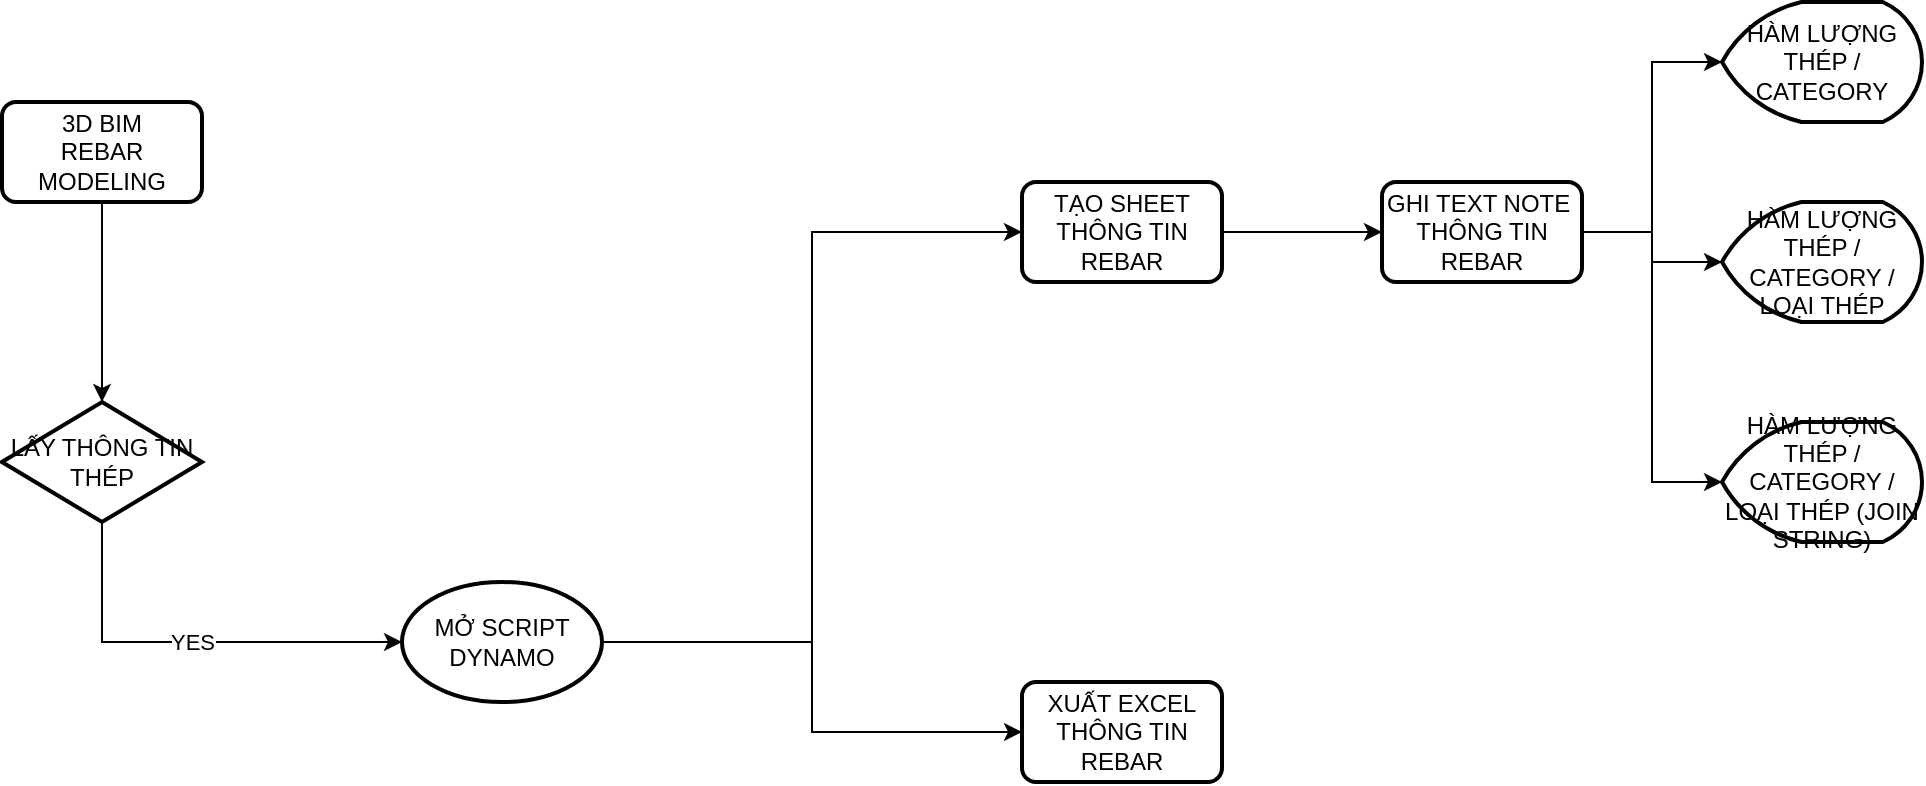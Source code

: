 <mxfile version="15.1.3" type="device"><diagram id="AZVteyZ99sipztspKcvU" name="REBAR INFO"><mxGraphModel dx="1278" dy="948" grid="1" gridSize="10" guides="1" tooltips="1" connect="1" arrows="1" fold="1" page="1" pageScale="1" pageWidth="1100" pageHeight="850" math="0" shadow="0"><root><mxCell id="0"/><mxCell id="1" parent="0"/><mxCell id="kPAsssmpmiPIDFtyrjv7-4" style="edgeStyle=orthogonalEdgeStyle;rounded=0;orthogonalLoop=1;jettySize=auto;html=1;exitX=0.5;exitY=1;exitDx=0;exitDy=0;entryX=0.5;entryY=0;entryDx=0;entryDy=0;entryPerimeter=0;" edge="1" parent="1" source="kPAsssmpmiPIDFtyrjv7-1" target="kPAsssmpmiPIDFtyrjv7-3"><mxGeometry relative="1" as="geometry"/></mxCell><mxCell id="kPAsssmpmiPIDFtyrjv7-1" value="3D BIM&lt;br&gt;REBAR MODELING" style="rounded=1;whiteSpace=wrap;html=1;absoluteArcSize=1;arcSize=14;strokeWidth=2;" vertex="1" parent="1"><mxGeometry x="50" y="80" width="100" height="50" as="geometry"/></mxCell><mxCell id="kPAsssmpmiPIDFtyrjv7-6" value="YES" style="edgeStyle=orthogonalEdgeStyle;rounded=0;orthogonalLoop=1;jettySize=auto;html=1;exitX=0.5;exitY=1;exitDx=0;exitDy=0;exitPerimeter=0;entryX=0;entryY=0.5;entryDx=0;entryDy=0;entryPerimeter=0;" edge="1" parent="1" source="kPAsssmpmiPIDFtyrjv7-3" target="kPAsssmpmiPIDFtyrjv7-5"><mxGeometry relative="1" as="geometry"/></mxCell><mxCell id="kPAsssmpmiPIDFtyrjv7-3" value="LẤY THÔNG TIN&lt;br&gt;THÉP" style="strokeWidth=2;html=1;shape=mxgraph.flowchart.decision;whiteSpace=wrap;" vertex="1" parent="1"><mxGeometry x="50" y="230" width="100" height="60" as="geometry"/></mxCell><mxCell id="kPAsssmpmiPIDFtyrjv7-9" style="edgeStyle=orthogonalEdgeStyle;rounded=0;orthogonalLoop=1;jettySize=auto;html=1;exitX=1;exitY=0.5;exitDx=0;exitDy=0;exitPerimeter=0;entryX=0;entryY=0.5;entryDx=0;entryDy=0;" edge="1" parent="1" source="kPAsssmpmiPIDFtyrjv7-5" target="kPAsssmpmiPIDFtyrjv7-8"><mxGeometry relative="1" as="geometry"/></mxCell><mxCell id="kPAsssmpmiPIDFtyrjv7-19" style="edgeStyle=orthogonalEdgeStyle;rounded=0;orthogonalLoop=1;jettySize=auto;html=1;exitX=1;exitY=0.5;exitDx=0;exitDy=0;exitPerimeter=0;entryX=0;entryY=0.5;entryDx=0;entryDy=0;" edge="1" parent="1" source="kPAsssmpmiPIDFtyrjv7-5" target="kPAsssmpmiPIDFtyrjv7-18"><mxGeometry relative="1" as="geometry"/></mxCell><mxCell id="kPAsssmpmiPIDFtyrjv7-5" value="MỞ SCRIPT DYNAMO" style="strokeWidth=2;html=1;shape=mxgraph.flowchart.start_1;whiteSpace=wrap;" vertex="1" parent="1"><mxGeometry x="250" y="320" width="100" height="60" as="geometry"/></mxCell><mxCell id="kPAsssmpmiPIDFtyrjv7-11" value="" style="edgeStyle=orthogonalEdgeStyle;rounded=0;orthogonalLoop=1;jettySize=auto;html=1;" edge="1" parent="1" source="kPAsssmpmiPIDFtyrjv7-8" target="kPAsssmpmiPIDFtyrjv7-10"><mxGeometry relative="1" as="geometry"/></mxCell><mxCell id="kPAsssmpmiPIDFtyrjv7-8" value="TẠO SHEET THÔNG TIN REBAR" style="rounded=1;whiteSpace=wrap;html=1;absoluteArcSize=1;arcSize=14;strokeWidth=2;" vertex="1" parent="1"><mxGeometry x="560" y="120" width="100" height="50" as="geometry"/></mxCell><mxCell id="kPAsssmpmiPIDFtyrjv7-13" style="edgeStyle=orthogonalEdgeStyle;rounded=0;orthogonalLoop=1;jettySize=auto;html=1;exitX=1;exitY=0.5;exitDx=0;exitDy=0;entryX=0;entryY=0.5;entryDx=0;entryDy=0;entryPerimeter=0;" edge="1" parent="1" source="kPAsssmpmiPIDFtyrjv7-10" target="kPAsssmpmiPIDFtyrjv7-12"><mxGeometry relative="1" as="geometry"/></mxCell><mxCell id="kPAsssmpmiPIDFtyrjv7-16" style="edgeStyle=orthogonalEdgeStyle;rounded=0;orthogonalLoop=1;jettySize=auto;html=1;exitX=1;exitY=0.5;exitDx=0;exitDy=0;" edge="1" parent="1" source="kPAsssmpmiPIDFtyrjv7-10" target="kPAsssmpmiPIDFtyrjv7-14"><mxGeometry relative="1" as="geometry"/></mxCell><mxCell id="kPAsssmpmiPIDFtyrjv7-17" style="edgeStyle=orthogonalEdgeStyle;rounded=0;orthogonalLoop=1;jettySize=auto;html=1;exitX=1;exitY=0.5;exitDx=0;exitDy=0;entryX=0;entryY=0.5;entryDx=0;entryDy=0;entryPerimeter=0;" edge="1" parent="1" source="kPAsssmpmiPIDFtyrjv7-10" target="kPAsssmpmiPIDFtyrjv7-15"><mxGeometry relative="1" as="geometry"/></mxCell><mxCell id="kPAsssmpmiPIDFtyrjv7-10" value="GHI TEXT NOTE&amp;nbsp;&lt;br&gt;THÔNG TIN REBAR" style="rounded=1;whiteSpace=wrap;html=1;absoluteArcSize=1;arcSize=14;strokeWidth=2;" vertex="1" parent="1"><mxGeometry x="740" y="120" width="100" height="50" as="geometry"/></mxCell><mxCell id="kPAsssmpmiPIDFtyrjv7-12" value="HÀM LƯỢNG THÉP / CATEGORY" style="strokeWidth=2;html=1;shape=mxgraph.flowchart.display;whiteSpace=wrap;" vertex="1" parent="1"><mxGeometry x="910" y="30" width="100" height="60" as="geometry"/></mxCell><mxCell id="kPAsssmpmiPIDFtyrjv7-14" value="&lt;span&gt;HÀM LƯỢNG THÉP / CATEGORY / LOẠI THÉP&lt;/span&gt;" style="strokeWidth=2;html=1;shape=mxgraph.flowchart.display;whiteSpace=wrap;" vertex="1" parent="1"><mxGeometry x="910" y="130" width="100" height="60" as="geometry"/></mxCell><mxCell id="kPAsssmpmiPIDFtyrjv7-15" value="&lt;span&gt;HÀM LƯỢNG THÉP / CATEGORY / LOẠI THÉP (JOIN STRING)&lt;/span&gt;" style="strokeWidth=2;html=1;shape=mxgraph.flowchart.display;whiteSpace=wrap;" vertex="1" parent="1"><mxGeometry x="910" y="240" width="100" height="60" as="geometry"/></mxCell><mxCell id="kPAsssmpmiPIDFtyrjv7-18" value="XUẤT EXCEL&lt;br&gt;THÔNG TIN REBAR" style="rounded=1;whiteSpace=wrap;html=1;absoluteArcSize=1;arcSize=14;strokeWidth=2;" vertex="1" parent="1"><mxGeometry x="560" y="370" width="100" height="50" as="geometry"/></mxCell></root></mxGraphModel></diagram></mxfile>